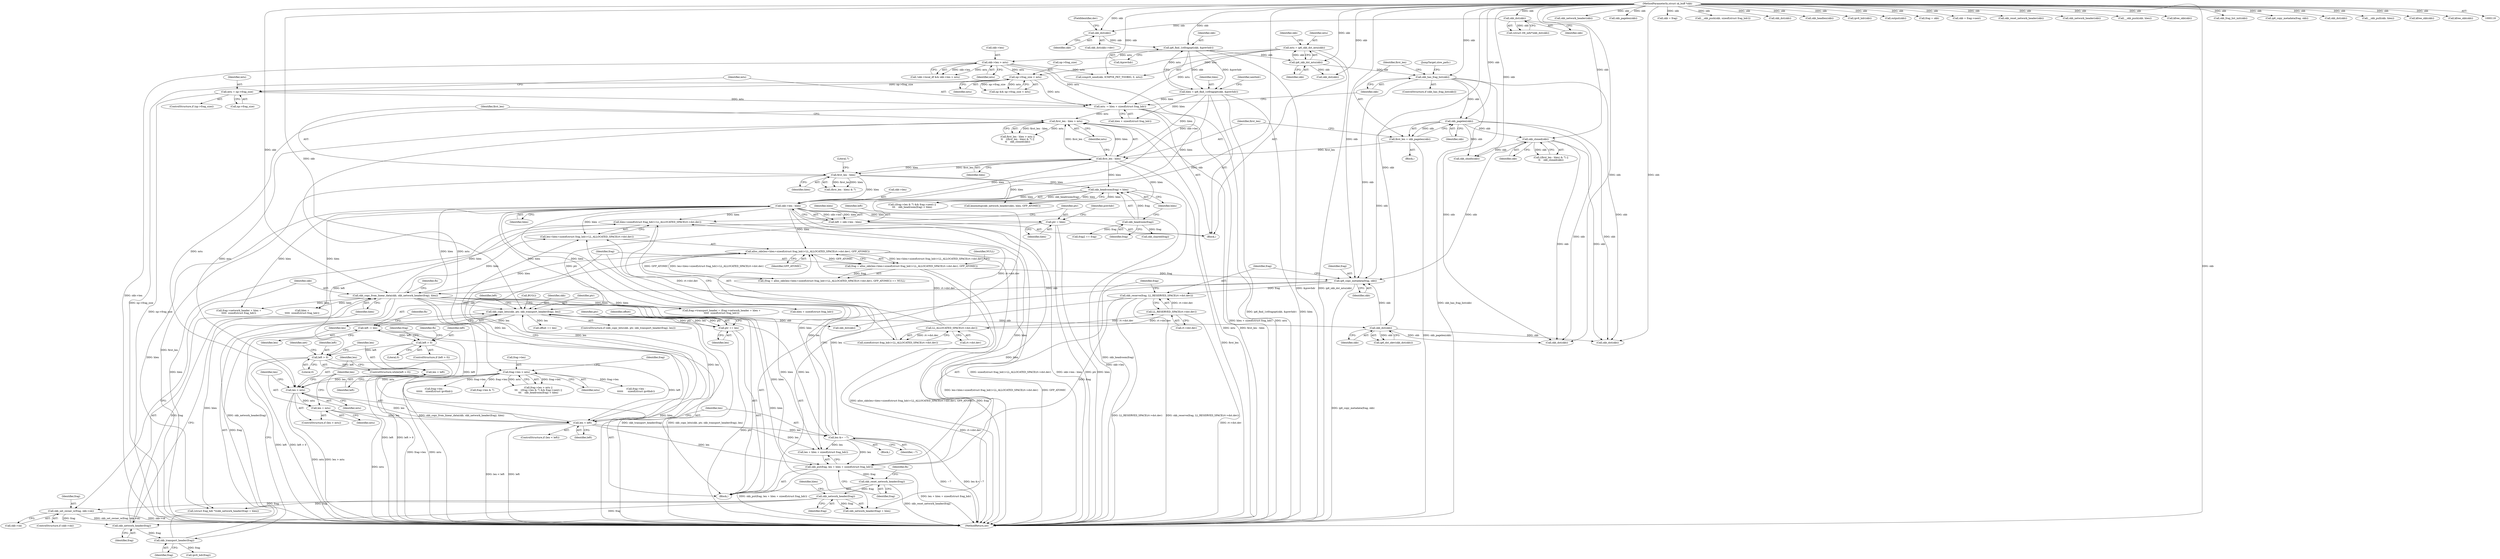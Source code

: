 digraph "0_linux_87c48fa3b4630905f98268dde838ee43626a060c_1@API" {
"1000684" [label="(Call,hlen+sizeof(struct frag_hdr)+LL_ALLOCATED_SPACE(rt->dst.dev))"];
"1000759" [label="(Call,skb_copy_from_linear_data(skb, skb_network_header(frag), hlen))"];
"1000709" [label="(Call,ip6_copy_metadata(frag, skb))"];
"1000679" [label="(Call,frag = alloc_skb(len+hlen+sizeof(struct frag_hdr)+LL_ALLOCATED_SPACE(rt->dst.dev), GFP_ATOMIC))"];
"1000681" [label="(Call,alloc_skb(len+hlen+sizeof(struct frag_hdr)+LL_ALLOCATED_SPACE(rt->dst.dev), GFP_ATOMIC))"];
"1000674" [label="(Call,len &= ~7)"];
"1000670" [label="(Call,len < left)"];
"1000663" [label="(Call,len > mtu)"];
"1000659" [label="(Call,len = left)"];
"1000655" [label="(Call,left > 0)"];
"1000809" [label="(Call,left > 0)"];
"1000799" [label="(Call,left -= len)"];
"1000792" [label="(Call,skb_copy_bits(skb, ptr, skb_transport_header(frag), len))"];
"1000119" [label="(MethodParameterIn,struct sk_buff *skb)"];
"1000647" [label="(Call,ptr = hlen)"];
"1000642" [label="(Call,skb->len - hlen)"];
"1000194" [label="(Call,skb->len > mtu)"];
"1000184" [label="(Call,mtu = ip6_skb_dst_mtu(skb))"];
"1000186" [label="(Call,ip6_skb_dst_mtu(skb))"];
"1000176" [label="(Call,ip6_find_1stfragopt(skb, &prevhdr))"];
"1000171" [label="(Call,skb_dst(skb))"];
"1000128" [label="(Call,skb_dst(skb))"];
"1000267" [label="(Call,first_len - hlen)"];
"1000261" [label="(Call,first_len - hlen)"];
"1000253" [label="(Call,first_len = skb_pagelen(skb))"];
"1000255" [label="(Call,skb_pagelen(skb))"];
"1000249" [label="(Call,skb_has_frag_list(skb))"];
"1000174" [label="(Call,hlen = ip6_find_1stfragopt(skb, &prevhdr))"];
"1000292" [label="(Call,skb_headroom(frag) < hlen)"];
"1000293" [label="(Call,skb_headroom(frag))"];
"1000830" [label="(Call,ptr += len)"];
"1000795" [label="(Call,skb_transport_header(frag))"];
"1000761" [label="(Call,skb_network_header(frag))"];
"1000754" [label="(Call,skb_set_owner_w(frag, skb->sk))"];
"1000735" [label="(Call,skb_network_header(frag))"];
"1000728" [label="(Call,skb_reset_network_header(frag))"];
"1000720" [label="(Call,skb_put(frag, len + hlen + sizeof(struct frag_hdr)))"];
"1000712" [label="(Call,skb_reserve(frag, LL_RESERVED_SPACE(rt->dst.dev)))"];
"1000714" [label="(Call,LL_RESERVED_SPACE(rt->dst.dev))"];
"1000689" [label="(Call,LL_ALLOCATED_SPACE(rt->dst.dev))"];
"1000640" [label="(Call,left = skb->len - hlen)"];
"1000260" [label="(Call,first_len - hlen > mtu)"];
"1000242" [label="(Call,mtu -= hlen + sizeof(struct frag_hdr))"];
"1000237" [label="(Call,mtu = np->frag_size)"];
"1000227" [label="(Call,np->frag_size < mtu)"];
"1000277" [label="(Call,frag->len > mtu)"];
"1000666" [label="(Call,len = mtu)"];
"1000846" [label="(Call,skb_dst(skb))"];
"1000271" [label="(Call,skb_cloned(skb))"];
"1000736" [label="(Identifier,frag)"];
"1000648" [label="(Identifier,ptr)"];
"1000175" [label="(Identifier,hlen)"];
"1000350" [label="(Call,skb_network_header(skb))"];
"1000755" [label="(Identifier,frag)"];
"1000295" [label="(Identifier,hlen)"];
"1000690" [label="(Call,rt->dst.dev)"];
"1000673" [label="(Block,)"];
"1000119" [label="(MethodParameterIn,struct sk_buff *skb)"];
"1000642" [label="(Call,skb->len - hlen)"];
"1000831" [label="(Identifier,ptr)"];
"1000670" [label="(Call,len < left)"];
"1000177" [label="(Identifier,skb)"];
"1000233" [label="(ControlStructure,if (np->frag_size))"];
"1000413" [label="(Call,skb_pagelen(skb))"];
"1000194" [label="(Call,skb->len > mtu)"];
"1000254" [label="(Identifier,first_len)"];
"1000863" [label="(Call,skb_dst(skb))"];
"1000552" [label="(Call,skb = frag)"];
"1000253" [label="(Call,first_len = skb_pagelen(skb))"];
"1000800" [label="(Identifier,left)"];
"1000761" [label="(Call,skb_network_header(frag))"];
"1000696" [label="(Identifier,NULL)"];
"1000276" [label="(Call,frag->len > mtu ||\n\t\t\t    ((frag->len & 7) && frag->next) ||\n\t\t\t    skb_headroom(frag) < hlen)"];
"1000728" [label="(Call,skb_reset_network_header(frag))"];
"1000374" [label="(Call,__skb_push(skb, sizeof(struct frag_hdr)))"];
"1000256" [label="(Identifier,skb)"];
"1000795" [label="(Call,skb_transport_header(frag))"];
"1000281" [label="(Identifier,mtu)"];
"1000680" [label="(Identifier,frag)"];
"1000656" [label="(Identifier,left)"];
"1000763" [label="(Identifier,hlen)"];
"1000269" [label="(Identifier,hlen)"];
"1000685" [label="(Identifier,hlen)"];
"1000766" [label="(Identifier,fh)"];
"1000361" [label="(Call,skb_dst(skb))"];
"1000277" [label="(Call,frag->len > mtu)"];
"1000421" [label="(Call,skb_headlen(skb))"];
"1000678" [label="(Call,(frag = alloc_skb(len+hlen+sizeof(struct frag_hdr)+LL_ALLOCATED_SPACE(rt->dst.dev), GFP_ATOMIC)) == NULL)"];
"1000655" [label="(Call,left > 0)"];
"1000242" [label="(Call,mtu -= hlen + sizeof(struct frag_hdr))"];
"1000714" [label="(Call,LL_RESERVED_SPACE(rt->dst.dev))"];
"1000798" [label="(Call,BUG())"];
"1000689" [label="(Call,LL_ALLOCATED_SPACE(rt->dst.dev))"];
"1000187" [label="(Identifier,skb)"];
"1000294" [label="(Identifier,frag)"];
"1000663" [label="(Call,len > mtu)"];
"1000665" [label="(Identifier,mtu)"];
"1000659" [label="(Call,len = left)"];
"1000793" [label="(Identifier,skb)"];
"1000261" [label="(Call,first_len - hlen)"];
"1000724" [label="(Call,hlen + sizeof(struct frag_hdr))"];
"1000695" [label="(Identifier,GFP_ATOMIC)"];
"1000814" [label="(Identifier,fh)"];
"1000676" [label="(Identifier,~7)"];
"1000640" [label="(Call,left = skb->len - hlen)"];
"1000208" [label="(Call,icmpv6_send(skb, ICMPV6_PKT_TOOBIG, 0, mtu))"];
"1000646" [label="(Identifier,hlen)"];
"1000270" [label="(Literal,7)"];
"1000181" [label="(Identifier,nexthdr)"];
"1000662" [label="(ControlStructure,if (len > mtu))"];
"1000128" [label="(Call,skb_dst(skb))"];
"1000298" [label="(Call,skb_shared(frag))"];
"1000522" [label="(Call,frag->len -\n\t\t\t\t\t\t      sizeof(struct ipv6hdr))"];
"1000824" [label="(Call,frag->len -\n\t\t\t\t\t\t    sizeof(struct ipv6hdr))"];
"1000804" [label="(Identifier,fh)"];
"1000121" [label="(Block,)"];
"1000754" [label="(Call,skb_set_owner_w(frag, skb->sk))"];
"1000267" [label="(Call,first_len - hlen)"];
"1000430" [label="(Call,ipv6_hdr(skb))"];
"1000811" [label="(Literal,0)"];
"1000845" [label="(Call,ip6_dst_idev(skb_dst(skb)))"];
"1000649" [label="(Identifier,hlen)"];
"1000732" [label="(Call,(struct frag_hdr *)(skb_network_header(frag) + hlen))"];
"1000284" [label="(Call,frag->len & 7)"];
"1000796" [label="(Identifier,frag)"];
"1000668" [label="(Identifier,mtu)"];
"1000742" [label="(Call,frag->network_header + hlen +\n\t\t\t\t\t  sizeof(struct frag_hdr))"];
"1000533" [label="(Call,output(skb))"];
"1000661" [label="(Identifier,left)"];
"1000647" [label="(Call,ptr = hlen)"];
"1000597" [label="(Call,frag = skb)"];
"1000198" [label="(Identifier,mtu)"];
"1000735" [label="(Call,skb_network_header(frag))"];
"1000797" [label="(Identifier,len)"];
"1000722" [label="(Call,len + hlen + sizeof(struct frag_hdr))"];
"1000684" [label="(Call,hlen+sizeof(struct frag_hdr)+LL_ALLOCATED_SPACE(rt->dst.dev))"];
"1000250" [label="(Identifier,skb)"];
"1000126" [label="(Call,(struct rt6_info*)skb_dst(skb))"];
"1000832" [label="(Identifier,len)"];
"1000239" [label="(Call,np->frag_size)"];
"1000265" [label="(Call,((first_len - hlen) & 7) ||\n\t\t    skb_cloned(skb))"];
"1000870" [label="(MethodReturn,int)"];
"1000590" [label="(Call,skb = frag->next)"];
"1000679" [label="(Call,frag = alloc_skb(len+hlen+sizeof(struct frag_hdr)+LL_ALLOCATED_SPACE(rt->dst.dev), GFP_ATOMIC))"];
"1000801" [label="(Identifier,len)"];
"1000381" [label="(Call,skb_reset_network_header(skb))"];
"1000227" [label="(Call,np->frag_size < mtu)"];
"1000172" [label="(Identifier,skb)"];
"1000720" [label="(Call,skb_put(frag, len + hlen + sizeof(struct frag_hdr)))"];
"1000731" [label="(Identifier,fh)"];
"1000847" [label="(Identifier,skb)"];
"1000674" [label="(Call,len &= ~7)"];
"1000186" [label="(Call,ip6_skb_dst_mtu(skb))"];
"1000682" [label="(Call,len+hlen+sizeof(struct frag_hdr)+LL_ALLOCATED_SPACE(rt->dst.dev))"];
"1000263" [label="(Identifier,hlen)"];
"1000833" [label="(Call,offset += len)"];
"1000681" [label="(Call,alloc_skb(len+hlen+sizeof(struct frag_hdr)+LL_ALLOCATED_SPACE(rt->dst.dev), GFP_ATOMIC))"];
"1000384" [label="(Call,skb_network_header(skb))"];
"1000762" [label="(Identifier,frag)"];
"1000759" [label="(Call,skb_copy_from_linear_data(skb, skb_network_header(frag), hlen))"];
"1000251" [label="(Block,)"];
"1000729" [label="(Identifier,frag)"];
"1000231" [label="(Identifier,mtu)"];
"1000657" [label="(Literal,0)"];
"1000244" [label="(Call,hlen + sizeof(struct frag_hdr))"];
"1000669" [label="(ControlStructure,if (len < left))"];
"1000799" [label="(Call,left -= len)"];
"1000282" [label="(Call,((frag->len & 7) && frag->next) ||\n\t\t\t    skb_headroom(frag) < hlen)"];
"1000260" [label="(Call,first_len - hlen > mtu)"];
"1000248" [label="(ControlStructure,if (skb_has_frag_list(skb)))"];
"1000701" [label="(Call,skb_dst(skb))"];
"1000664" [label="(Identifier,len)"];
"1000271" [label="(Call,skb_cloned(skb))"];
"1000378" [label="(Call,__skb_push(skb, hlen))"];
"1000671" [label="(Identifier,len)"];
"1000750" [label="(ControlStructure,if (skb->sk))"];
"1000672" [label="(Identifier,left)"];
"1000643" [label="(Call,skb->len)"];
"1000709" [label="(Call,ip6_copy_metadata(frag, skb))"];
"1000292" [label="(Call,skb_headroom(frag) < hlen)"];
"1000185" [label="(Identifier,mtu)"];
"1000349" [label="(Call,kmemdup(skb_network_header(skb), hlen, GFP_ATOMIC))"];
"1000189" [label="(Call,!skb->local_df && skb->len > mtu)"];
"1000173" [label="(FieldIdentifier,dev)"];
"1000195" [label="(Call,skb->len)"];
"1000192" [label="(Identifier,skb)"];
"1000667" [label="(Identifier,len)"];
"1000850" [label="(Identifier,net)"];
"1000660" [label="(Identifier,len)"];
"1000834" [label="(Identifier,offset)"];
"1000238" [label="(Identifier,mtu)"];
"1000272" [label="(Identifier,skb)"];
"1000237" [label="(Call,mtu = np->frag_size)"];
"1000293" [label="(Call,skb_headroom(frag))"];
"1000792" [label="(Call,skb_copy_bits(skb, ptr, skb_transport_header(frag), len))"];
"1000219" [label="(Call,kfree_skb(skb))"];
"1000338" [label="(Call,skb_shinfo(skb))"];
"1000686" [label="(Call,sizeof(struct frag_hdr)+LL_ALLOCATED_SPACE(rt->dst.dev))"];
"1000341" [label="(Call,skb_frag_list_init(skb))"];
"1000711" [label="(Identifier,skb)"];
"1000654" [label="(ControlStructure,while(left > 0))"];
"1000528" [label="(Call,ip6_copy_metadata(frag, skb))"];
"1000641" [label="(Identifier,left)"];
"1000715" [label="(Call,rt->dst.dev)"];
"1000712" [label="(Call,skb_reserve(frag, LL_RESERVED_SPACE(rt->dst.dev)))"];
"1000249" [label="(Call,skb_has_frag_list(skb))"];
"1000618" [label="(Call,frag2 == frag)"];
"1000830" [label="(Call,ptr += len)"];
"1000266" [label="(Call,(first_len - hlen) & 7)"];
"1000205" [label="(Call,skb_dst(skb))"];
"1000184" [label="(Call,mtu = ip6_skb_dst_mtu(skb))"];
"1000176" [label="(Call,ip6_find_1stfragopt(skb, &prevhdr))"];
"1000666" [label="(Call,len = mtu)"];
"1000794" [label="(Identifier,ptr)"];
"1000652" [label="(Identifier,prevhdr)"];
"1000713" [label="(Identifier,frag)"];
"1000216" [label="(Call,skb_dst(skb))"];
"1000367" [label="(Call,__skb_pull(skb, hlen))"];
"1000810" [label="(Identifier,left)"];
"1000278" [label="(Call,frag->len)"];
"1000675" [label="(Identifier,len)"];
"1000228" [label="(Call,np->frag_size)"];
"1000746" [label="(Call,hlen +\n\t\t\t\t\t  sizeof(struct frag_hdr))"];
"1000710" [label="(Identifier,frag)"];
"1000852" [label="(Call,skb_dst(skb))"];
"1000174" [label="(Call,hlen = ip6_find_1stfragopt(skb, &prevhdr))"];
"1000738" [label="(Call,frag->transport_header = (frag->network_header + hlen +\n\t\t\t\t\t  sizeof(struct frag_hdr)))"];
"1000820" [label="(Call,ipv6_hdr(frag))"];
"1000243" [label="(Identifier,mtu)"];
"1000171" [label="(Call,skb_dst(skb))"];
"1000721" [label="(Identifier,frag)"];
"1000225" [label="(Call,np && np->frag_size < mtu)"];
"1000737" [label="(Identifier,hlen)"];
"1000262" [label="(Identifier,first_len)"];
"1000756" [label="(Call,skb->sk)"];
"1000846" [label="(Call,skb_dst(skb))"];
"1000734" [label="(Call,skb_network_header(frag) + hlen)"];
"1000170" [label="(Call,skb_dst(skb)->dev)"];
"1000760" [label="(Identifier,skb)"];
"1000178" [label="(Call,&prevhdr)"];
"1000264" [label="(Identifier,mtu)"];
"1000821" [label="(Identifier,frag)"];
"1000286" [label="(Identifier,frag)"];
"1000129" [label="(Identifier,skb)"];
"1000639" [label="(JumpTarget,slow_path:)"];
"1000259" [label="(Call,first_len - hlen > mtu ||\n\t\t    ((first_len - hlen) & 7) ||\n\t\t    skb_cloned(skb))"];
"1000791" [label="(ControlStructure,if (skb_copy_bits(skb, ptr, skb_transport_header(frag), len)))"];
"1000658" [label="(Block,)"];
"1000855" [label="(Call,kfree_skb(skb))"];
"1000268" [label="(Identifier,first_len)"];
"1000809" [label="(Call,left > 0)"];
"1000866" [label="(Call,kfree_skb(skb))"];
"1000808" [label="(ControlStructure,if (left > 0))"];
"1000255" [label="(Call,skb_pagelen(skb))"];
"1000684" -> "1000682"  [label="AST: "];
"1000684" -> "1000686"  [label="CFG: "];
"1000685" -> "1000684"  [label="AST: "];
"1000686" -> "1000684"  [label="AST: "];
"1000682" -> "1000684"  [label="CFG: "];
"1000684" -> "1000870"  [label="DDG: hlen"];
"1000684" -> "1000870"  [label="DDG: sizeof(struct frag_hdr)+LL_ALLOCATED_SPACE(rt->dst.dev)"];
"1000759" -> "1000684"  [label="DDG: hlen"];
"1000642" -> "1000684"  [label="DDG: hlen"];
"1000689" -> "1000684"  [label="DDG: rt->dst.dev"];
"1000759" -> "1000658"  [label="AST: "];
"1000759" -> "1000763"  [label="CFG: "];
"1000760" -> "1000759"  [label="AST: "];
"1000761" -> "1000759"  [label="AST: "];
"1000763" -> "1000759"  [label="AST: "];
"1000766" -> "1000759"  [label="CFG: "];
"1000759" -> "1000870"  [label="DDG: skb_copy_from_linear_data(skb, skb_network_header(frag), hlen)"];
"1000759" -> "1000870"  [label="DDG: hlen"];
"1000759" -> "1000870"  [label="DDG: skb_network_header(frag)"];
"1000759" -> "1000681"  [label="DDG: hlen"];
"1000759" -> "1000682"  [label="DDG: hlen"];
"1000759" -> "1000720"  [label="DDG: hlen"];
"1000759" -> "1000722"  [label="DDG: hlen"];
"1000759" -> "1000724"  [label="DDG: hlen"];
"1000759" -> "1000732"  [label="DDG: hlen"];
"1000759" -> "1000734"  [label="DDG: hlen"];
"1000759" -> "1000738"  [label="DDG: hlen"];
"1000759" -> "1000742"  [label="DDG: hlen"];
"1000759" -> "1000746"  [label="DDG: hlen"];
"1000709" -> "1000759"  [label="DDG: skb"];
"1000119" -> "1000759"  [label="DDG: skb"];
"1000761" -> "1000759"  [label="DDG: frag"];
"1000642" -> "1000759"  [label="DDG: hlen"];
"1000759" -> "1000792"  [label="DDG: skb"];
"1000709" -> "1000658"  [label="AST: "];
"1000709" -> "1000711"  [label="CFG: "];
"1000710" -> "1000709"  [label="AST: "];
"1000711" -> "1000709"  [label="AST: "];
"1000713" -> "1000709"  [label="CFG: "];
"1000709" -> "1000870"  [label="DDG: ip6_copy_metadata(frag, skb)"];
"1000679" -> "1000709"  [label="DDG: frag"];
"1000846" -> "1000709"  [label="DDG: skb"];
"1000249" -> "1000709"  [label="DDG: skb"];
"1000271" -> "1000709"  [label="DDG: skb"];
"1000255" -> "1000709"  [label="DDG: skb"];
"1000119" -> "1000709"  [label="DDG: skb"];
"1000709" -> "1000712"  [label="DDG: frag"];
"1000679" -> "1000678"  [label="AST: "];
"1000679" -> "1000681"  [label="CFG: "];
"1000680" -> "1000679"  [label="AST: "];
"1000681" -> "1000679"  [label="AST: "];
"1000696" -> "1000679"  [label="CFG: "];
"1000679" -> "1000870"  [label="DDG: alloc_skb(len+hlen+sizeof(struct frag_hdr)+LL_ALLOCATED_SPACE(rt->dst.dev), GFP_ATOMIC)"];
"1000679" -> "1000870"  [label="DDG: frag"];
"1000679" -> "1000678"  [label="DDG: frag"];
"1000681" -> "1000679"  [label="DDG: len+hlen+sizeof(struct frag_hdr)+LL_ALLOCATED_SPACE(rt->dst.dev)"];
"1000681" -> "1000679"  [label="DDG: GFP_ATOMIC"];
"1000681" -> "1000695"  [label="CFG: "];
"1000682" -> "1000681"  [label="AST: "];
"1000695" -> "1000681"  [label="AST: "];
"1000681" -> "1000870"  [label="DDG: len+hlen+sizeof(struct frag_hdr)+LL_ALLOCATED_SPACE(rt->dst.dev)"];
"1000681" -> "1000870"  [label="DDG: GFP_ATOMIC"];
"1000681" -> "1000678"  [label="DDG: len+hlen+sizeof(struct frag_hdr)+LL_ALLOCATED_SPACE(rt->dst.dev)"];
"1000681" -> "1000678"  [label="DDG: GFP_ATOMIC"];
"1000674" -> "1000681"  [label="DDG: len"];
"1000670" -> "1000681"  [label="DDG: len"];
"1000642" -> "1000681"  [label="DDG: hlen"];
"1000689" -> "1000681"  [label="DDG: rt->dst.dev"];
"1000674" -> "1000673"  [label="AST: "];
"1000674" -> "1000676"  [label="CFG: "];
"1000675" -> "1000674"  [label="AST: "];
"1000676" -> "1000674"  [label="AST: "];
"1000680" -> "1000674"  [label="CFG: "];
"1000674" -> "1000870"  [label="DDG: ~7"];
"1000674" -> "1000870"  [label="DDG: len &= ~7"];
"1000670" -> "1000674"  [label="DDG: len"];
"1000674" -> "1000682"  [label="DDG: len"];
"1000674" -> "1000720"  [label="DDG: len"];
"1000674" -> "1000722"  [label="DDG: len"];
"1000674" -> "1000792"  [label="DDG: len"];
"1000670" -> "1000669"  [label="AST: "];
"1000670" -> "1000672"  [label="CFG: "];
"1000671" -> "1000670"  [label="AST: "];
"1000672" -> "1000670"  [label="AST: "];
"1000675" -> "1000670"  [label="CFG: "];
"1000680" -> "1000670"  [label="CFG: "];
"1000670" -> "1000870"  [label="DDG: left"];
"1000670" -> "1000870"  [label="DDG: len < left"];
"1000663" -> "1000670"  [label="DDG: len"];
"1000666" -> "1000670"  [label="DDG: len"];
"1000655" -> "1000670"  [label="DDG: left"];
"1000670" -> "1000682"  [label="DDG: len"];
"1000670" -> "1000720"  [label="DDG: len"];
"1000670" -> "1000722"  [label="DDG: len"];
"1000670" -> "1000792"  [label="DDG: len"];
"1000670" -> "1000799"  [label="DDG: left"];
"1000663" -> "1000662"  [label="AST: "];
"1000663" -> "1000665"  [label="CFG: "];
"1000664" -> "1000663"  [label="AST: "];
"1000665" -> "1000663"  [label="AST: "];
"1000667" -> "1000663"  [label="CFG: "];
"1000671" -> "1000663"  [label="CFG: "];
"1000663" -> "1000870"  [label="DDG: len > mtu"];
"1000663" -> "1000870"  [label="DDG: mtu"];
"1000659" -> "1000663"  [label="DDG: len"];
"1000260" -> "1000663"  [label="DDG: mtu"];
"1000277" -> "1000663"  [label="DDG: mtu"];
"1000242" -> "1000663"  [label="DDG: mtu"];
"1000663" -> "1000666"  [label="DDG: mtu"];
"1000659" -> "1000658"  [label="AST: "];
"1000659" -> "1000661"  [label="CFG: "];
"1000660" -> "1000659"  [label="AST: "];
"1000661" -> "1000659"  [label="AST: "];
"1000664" -> "1000659"  [label="CFG: "];
"1000655" -> "1000659"  [label="DDG: left"];
"1000655" -> "1000654"  [label="AST: "];
"1000655" -> "1000657"  [label="CFG: "];
"1000656" -> "1000655"  [label="AST: "];
"1000657" -> "1000655"  [label="AST: "];
"1000660" -> "1000655"  [label="CFG: "];
"1000850" -> "1000655"  [label="CFG: "];
"1000655" -> "1000870"  [label="DDG: left"];
"1000655" -> "1000870"  [label="DDG: left > 0"];
"1000809" -> "1000655"  [label="DDG: left"];
"1000640" -> "1000655"  [label="DDG: left"];
"1000809" -> "1000808"  [label="AST: "];
"1000809" -> "1000811"  [label="CFG: "];
"1000810" -> "1000809"  [label="AST: "];
"1000811" -> "1000809"  [label="AST: "];
"1000814" -> "1000809"  [label="CFG: "];
"1000821" -> "1000809"  [label="CFG: "];
"1000809" -> "1000870"  [label="DDG: left"];
"1000809" -> "1000870"  [label="DDG: left > 0"];
"1000799" -> "1000809"  [label="DDG: left"];
"1000799" -> "1000658"  [label="AST: "];
"1000799" -> "1000801"  [label="CFG: "];
"1000800" -> "1000799"  [label="AST: "];
"1000801" -> "1000799"  [label="AST: "];
"1000804" -> "1000799"  [label="CFG: "];
"1000792" -> "1000799"  [label="DDG: len"];
"1000792" -> "1000791"  [label="AST: "];
"1000792" -> "1000797"  [label="CFG: "];
"1000793" -> "1000792"  [label="AST: "];
"1000794" -> "1000792"  [label="AST: "];
"1000795" -> "1000792"  [label="AST: "];
"1000797" -> "1000792"  [label="AST: "];
"1000798" -> "1000792"  [label="CFG: "];
"1000800" -> "1000792"  [label="CFG: "];
"1000792" -> "1000870"  [label="DDG: skb_copy_bits(skb, ptr, skb_transport_header(frag), len)"];
"1000792" -> "1000870"  [label="DDG: skb_transport_header(frag)"];
"1000119" -> "1000792"  [label="DDG: skb"];
"1000647" -> "1000792"  [label="DDG: ptr"];
"1000830" -> "1000792"  [label="DDG: ptr"];
"1000795" -> "1000792"  [label="DDG: frag"];
"1000792" -> "1000830"  [label="DDG: len"];
"1000792" -> "1000830"  [label="DDG: ptr"];
"1000792" -> "1000833"  [label="DDG: len"];
"1000792" -> "1000846"  [label="DDG: skb"];
"1000792" -> "1000863"  [label="DDG: skb"];
"1000119" -> "1000118"  [label="AST: "];
"1000119" -> "1000870"  [label="DDG: skb"];
"1000119" -> "1000128"  [label="DDG: skb"];
"1000119" -> "1000171"  [label="DDG: skb"];
"1000119" -> "1000176"  [label="DDG: skb"];
"1000119" -> "1000186"  [label="DDG: skb"];
"1000119" -> "1000205"  [label="DDG: skb"];
"1000119" -> "1000208"  [label="DDG: skb"];
"1000119" -> "1000216"  [label="DDG: skb"];
"1000119" -> "1000219"  [label="DDG: skb"];
"1000119" -> "1000249"  [label="DDG: skb"];
"1000119" -> "1000255"  [label="DDG: skb"];
"1000119" -> "1000271"  [label="DDG: skb"];
"1000119" -> "1000338"  [label="DDG: skb"];
"1000119" -> "1000341"  [label="DDG: skb"];
"1000119" -> "1000350"  [label="DDG: skb"];
"1000119" -> "1000361"  [label="DDG: skb"];
"1000119" -> "1000367"  [label="DDG: skb"];
"1000119" -> "1000374"  [label="DDG: skb"];
"1000119" -> "1000378"  [label="DDG: skb"];
"1000119" -> "1000381"  [label="DDG: skb"];
"1000119" -> "1000384"  [label="DDG: skb"];
"1000119" -> "1000413"  [label="DDG: skb"];
"1000119" -> "1000421"  [label="DDG: skb"];
"1000119" -> "1000430"  [label="DDG: skb"];
"1000119" -> "1000528"  [label="DDG: skb"];
"1000119" -> "1000533"  [label="DDG: skb"];
"1000119" -> "1000552"  [label="DDG: skb"];
"1000119" -> "1000590"  [label="DDG: skb"];
"1000119" -> "1000597"  [label="DDG: skb"];
"1000119" -> "1000701"  [label="DDG: skb"];
"1000119" -> "1000846"  [label="DDG: skb"];
"1000119" -> "1000852"  [label="DDG: skb"];
"1000119" -> "1000855"  [label="DDG: skb"];
"1000119" -> "1000863"  [label="DDG: skb"];
"1000119" -> "1000866"  [label="DDG: skb"];
"1000647" -> "1000121"  [label="AST: "];
"1000647" -> "1000649"  [label="CFG: "];
"1000648" -> "1000647"  [label="AST: "];
"1000649" -> "1000647"  [label="AST: "];
"1000652" -> "1000647"  [label="CFG: "];
"1000647" -> "1000870"  [label="DDG: ptr"];
"1000647" -> "1000870"  [label="DDG: hlen"];
"1000642" -> "1000647"  [label="DDG: hlen"];
"1000642" -> "1000640"  [label="AST: "];
"1000642" -> "1000646"  [label="CFG: "];
"1000643" -> "1000642"  [label="AST: "];
"1000646" -> "1000642"  [label="AST: "];
"1000640" -> "1000642"  [label="CFG: "];
"1000642" -> "1000870"  [label="DDG: skb->len"];
"1000642" -> "1000640"  [label="DDG: skb->len"];
"1000642" -> "1000640"  [label="DDG: hlen"];
"1000194" -> "1000642"  [label="DDG: skb->len"];
"1000267" -> "1000642"  [label="DDG: hlen"];
"1000261" -> "1000642"  [label="DDG: hlen"];
"1000292" -> "1000642"  [label="DDG: hlen"];
"1000174" -> "1000642"  [label="DDG: hlen"];
"1000642" -> "1000682"  [label="DDG: hlen"];
"1000642" -> "1000720"  [label="DDG: hlen"];
"1000642" -> "1000722"  [label="DDG: hlen"];
"1000642" -> "1000724"  [label="DDG: hlen"];
"1000642" -> "1000732"  [label="DDG: hlen"];
"1000642" -> "1000734"  [label="DDG: hlen"];
"1000642" -> "1000738"  [label="DDG: hlen"];
"1000642" -> "1000742"  [label="DDG: hlen"];
"1000642" -> "1000746"  [label="DDG: hlen"];
"1000194" -> "1000189"  [label="AST: "];
"1000194" -> "1000198"  [label="CFG: "];
"1000195" -> "1000194"  [label="AST: "];
"1000198" -> "1000194"  [label="AST: "];
"1000189" -> "1000194"  [label="CFG: "];
"1000194" -> "1000870"  [label="DDG: skb->len"];
"1000194" -> "1000189"  [label="DDG: skb->len"];
"1000194" -> "1000189"  [label="DDG: mtu"];
"1000184" -> "1000194"  [label="DDG: mtu"];
"1000194" -> "1000208"  [label="DDG: mtu"];
"1000194" -> "1000227"  [label="DDG: mtu"];
"1000194" -> "1000242"  [label="DDG: mtu"];
"1000184" -> "1000121"  [label="AST: "];
"1000184" -> "1000186"  [label="CFG: "];
"1000185" -> "1000184"  [label="AST: "];
"1000186" -> "1000184"  [label="AST: "];
"1000192" -> "1000184"  [label="CFG: "];
"1000184" -> "1000870"  [label="DDG: ip6_skb_dst_mtu(skb)"];
"1000186" -> "1000184"  [label="DDG: skb"];
"1000184" -> "1000208"  [label="DDG: mtu"];
"1000184" -> "1000227"  [label="DDG: mtu"];
"1000184" -> "1000242"  [label="DDG: mtu"];
"1000186" -> "1000187"  [label="CFG: "];
"1000187" -> "1000186"  [label="AST: "];
"1000176" -> "1000186"  [label="DDG: skb"];
"1000186" -> "1000205"  [label="DDG: skb"];
"1000186" -> "1000249"  [label="DDG: skb"];
"1000176" -> "1000174"  [label="AST: "];
"1000176" -> "1000178"  [label="CFG: "];
"1000177" -> "1000176"  [label="AST: "];
"1000178" -> "1000176"  [label="AST: "];
"1000174" -> "1000176"  [label="CFG: "];
"1000176" -> "1000870"  [label="DDG: &prevhdr"];
"1000176" -> "1000174"  [label="DDG: skb"];
"1000176" -> "1000174"  [label="DDG: &prevhdr"];
"1000171" -> "1000176"  [label="DDG: skb"];
"1000171" -> "1000170"  [label="AST: "];
"1000171" -> "1000172"  [label="CFG: "];
"1000172" -> "1000171"  [label="AST: "];
"1000173" -> "1000171"  [label="CFG: "];
"1000128" -> "1000171"  [label="DDG: skb"];
"1000128" -> "1000126"  [label="AST: "];
"1000128" -> "1000129"  [label="CFG: "];
"1000129" -> "1000128"  [label="AST: "];
"1000126" -> "1000128"  [label="CFG: "];
"1000128" -> "1000126"  [label="DDG: skb"];
"1000267" -> "1000266"  [label="AST: "];
"1000267" -> "1000269"  [label="CFG: "];
"1000268" -> "1000267"  [label="AST: "];
"1000269" -> "1000267"  [label="AST: "];
"1000270" -> "1000267"  [label="CFG: "];
"1000267" -> "1000870"  [label="DDG: first_len"];
"1000267" -> "1000266"  [label="DDG: first_len"];
"1000267" -> "1000266"  [label="DDG: hlen"];
"1000261" -> "1000267"  [label="DDG: first_len"];
"1000261" -> "1000267"  [label="DDG: hlen"];
"1000267" -> "1000292"  [label="DDG: hlen"];
"1000267" -> "1000349"  [label="DDG: hlen"];
"1000261" -> "1000260"  [label="AST: "];
"1000261" -> "1000263"  [label="CFG: "];
"1000262" -> "1000261"  [label="AST: "];
"1000263" -> "1000261"  [label="AST: "];
"1000264" -> "1000261"  [label="CFG: "];
"1000261" -> "1000870"  [label="DDG: first_len"];
"1000261" -> "1000260"  [label="DDG: first_len"];
"1000261" -> "1000260"  [label="DDG: hlen"];
"1000253" -> "1000261"  [label="DDG: first_len"];
"1000174" -> "1000261"  [label="DDG: hlen"];
"1000261" -> "1000292"  [label="DDG: hlen"];
"1000261" -> "1000349"  [label="DDG: hlen"];
"1000253" -> "1000251"  [label="AST: "];
"1000253" -> "1000255"  [label="CFG: "];
"1000254" -> "1000253"  [label="AST: "];
"1000255" -> "1000253"  [label="AST: "];
"1000262" -> "1000253"  [label="CFG: "];
"1000253" -> "1000870"  [label="DDG: skb_pagelen(skb)"];
"1000255" -> "1000253"  [label="DDG: skb"];
"1000255" -> "1000256"  [label="CFG: "];
"1000256" -> "1000255"  [label="AST: "];
"1000249" -> "1000255"  [label="DDG: skb"];
"1000255" -> "1000271"  [label="DDG: skb"];
"1000255" -> "1000338"  [label="DDG: skb"];
"1000255" -> "1000701"  [label="DDG: skb"];
"1000255" -> "1000852"  [label="DDG: skb"];
"1000249" -> "1000248"  [label="AST: "];
"1000249" -> "1000250"  [label="CFG: "];
"1000250" -> "1000249"  [label="AST: "];
"1000254" -> "1000249"  [label="CFG: "];
"1000639" -> "1000249"  [label="CFG: "];
"1000249" -> "1000870"  [label="DDG: skb_has_frag_list(skb)"];
"1000249" -> "1000701"  [label="DDG: skb"];
"1000249" -> "1000852"  [label="DDG: skb"];
"1000174" -> "1000121"  [label="AST: "];
"1000175" -> "1000174"  [label="AST: "];
"1000181" -> "1000174"  [label="CFG: "];
"1000174" -> "1000870"  [label="DDG: ip6_find_1stfragopt(skb, &prevhdr)"];
"1000174" -> "1000870"  [label="DDG: hlen"];
"1000174" -> "1000242"  [label="DDG: hlen"];
"1000174" -> "1000244"  [label="DDG: hlen"];
"1000292" -> "1000282"  [label="AST: "];
"1000292" -> "1000295"  [label="CFG: "];
"1000293" -> "1000292"  [label="AST: "];
"1000295" -> "1000292"  [label="AST: "];
"1000282" -> "1000292"  [label="CFG: "];
"1000292" -> "1000870"  [label="DDG: skb_headroom(frag)"];
"1000292" -> "1000282"  [label="DDG: skb_headroom(frag)"];
"1000292" -> "1000282"  [label="DDG: hlen"];
"1000293" -> "1000292"  [label="DDG: frag"];
"1000292" -> "1000349"  [label="DDG: hlen"];
"1000293" -> "1000294"  [label="CFG: "];
"1000294" -> "1000293"  [label="AST: "];
"1000295" -> "1000293"  [label="CFG: "];
"1000293" -> "1000298"  [label="DDG: frag"];
"1000293" -> "1000618"  [label="DDG: frag"];
"1000830" -> "1000658"  [label="AST: "];
"1000830" -> "1000832"  [label="CFG: "];
"1000831" -> "1000830"  [label="AST: "];
"1000832" -> "1000830"  [label="AST: "];
"1000834" -> "1000830"  [label="CFG: "];
"1000830" -> "1000870"  [label="DDG: ptr"];
"1000795" -> "1000796"  [label="CFG: "];
"1000796" -> "1000795"  [label="AST: "];
"1000797" -> "1000795"  [label="CFG: "];
"1000761" -> "1000795"  [label="DDG: frag"];
"1000795" -> "1000820"  [label="DDG: frag"];
"1000761" -> "1000762"  [label="CFG: "];
"1000762" -> "1000761"  [label="AST: "];
"1000763" -> "1000761"  [label="CFG: "];
"1000754" -> "1000761"  [label="DDG: frag"];
"1000735" -> "1000761"  [label="DDG: frag"];
"1000754" -> "1000750"  [label="AST: "];
"1000754" -> "1000756"  [label="CFG: "];
"1000755" -> "1000754"  [label="AST: "];
"1000756" -> "1000754"  [label="AST: "];
"1000760" -> "1000754"  [label="CFG: "];
"1000754" -> "1000870"  [label="DDG: skb_set_owner_w(frag, skb->sk)"];
"1000754" -> "1000870"  [label="DDG: skb->sk"];
"1000735" -> "1000754"  [label="DDG: frag"];
"1000735" -> "1000734"  [label="AST: "];
"1000735" -> "1000736"  [label="CFG: "];
"1000736" -> "1000735"  [label="AST: "];
"1000737" -> "1000735"  [label="CFG: "];
"1000735" -> "1000732"  [label="DDG: frag"];
"1000735" -> "1000734"  [label="DDG: frag"];
"1000728" -> "1000735"  [label="DDG: frag"];
"1000728" -> "1000658"  [label="AST: "];
"1000728" -> "1000729"  [label="CFG: "];
"1000729" -> "1000728"  [label="AST: "];
"1000731" -> "1000728"  [label="CFG: "];
"1000728" -> "1000870"  [label="DDG: skb_reset_network_header(frag)"];
"1000720" -> "1000728"  [label="DDG: frag"];
"1000720" -> "1000658"  [label="AST: "];
"1000720" -> "1000722"  [label="CFG: "];
"1000721" -> "1000720"  [label="AST: "];
"1000722" -> "1000720"  [label="AST: "];
"1000729" -> "1000720"  [label="CFG: "];
"1000720" -> "1000870"  [label="DDG: skb_put(frag, len + hlen + sizeof(struct frag_hdr))"];
"1000720" -> "1000870"  [label="DDG: len + hlen + sizeof(struct frag_hdr)"];
"1000712" -> "1000720"  [label="DDG: frag"];
"1000712" -> "1000658"  [label="AST: "];
"1000712" -> "1000714"  [label="CFG: "];
"1000713" -> "1000712"  [label="AST: "];
"1000714" -> "1000712"  [label="AST: "];
"1000721" -> "1000712"  [label="CFG: "];
"1000712" -> "1000870"  [label="DDG: LL_RESERVED_SPACE(rt->dst.dev)"];
"1000712" -> "1000870"  [label="DDG: skb_reserve(frag, LL_RESERVED_SPACE(rt->dst.dev))"];
"1000714" -> "1000712"  [label="DDG: rt->dst.dev"];
"1000714" -> "1000715"  [label="CFG: "];
"1000715" -> "1000714"  [label="AST: "];
"1000714" -> "1000870"  [label="DDG: rt->dst.dev"];
"1000714" -> "1000689"  [label="DDG: rt->dst.dev"];
"1000689" -> "1000714"  [label="DDG: rt->dst.dev"];
"1000689" -> "1000686"  [label="AST: "];
"1000689" -> "1000690"  [label="CFG: "];
"1000690" -> "1000689"  [label="AST: "];
"1000686" -> "1000689"  [label="CFG: "];
"1000689" -> "1000870"  [label="DDG: rt->dst.dev"];
"1000689" -> "1000682"  [label="DDG: rt->dst.dev"];
"1000689" -> "1000686"  [label="DDG: rt->dst.dev"];
"1000640" -> "1000121"  [label="AST: "];
"1000641" -> "1000640"  [label="AST: "];
"1000648" -> "1000640"  [label="CFG: "];
"1000640" -> "1000870"  [label="DDG: skb->len - hlen"];
"1000260" -> "1000259"  [label="AST: "];
"1000260" -> "1000264"  [label="CFG: "];
"1000264" -> "1000260"  [label="AST: "];
"1000268" -> "1000260"  [label="CFG: "];
"1000259" -> "1000260"  [label="CFG: "];
"1000260" -> "1000870"  [label="DDG: mtu"];
"1000260" -> "1000870"  [label="DDG: first_len - hlen"];
"1000260" -> "1000259"  [label="DDG: first_len - hlen"];
"1000260" -> "1000259"  [label="DDG: mtu"];
"1000242" -> "1000260"  [label="DDG: mtu"];
"1000260" -> "1000277"  [label="DDG: mtu"];
"1000242" -> "1000121"  [label="AST: "];
"1000242" -> "1000244"  [label="CFG: "];
"1000243" -> "1000242"  [label="AST: "];
"1000244" -> "1000242"  [label="AST: "];
"1000250" -> "1000242"  [label="CFG: "];
"1000242" -> "1000870"  [label="DDG: hlen + sizeof(struct frag_hdr)"];
"1000242" -> "1000870"  [label="DDG: mtu"];
"1000237" -> "1000242"  [label="DDG: mtu"];
"1000227" -> "1000242"  [label="DDG: mtu"];
"1000237" -> "1000233"  [label="AST: "];
"1000237" -> "1000239"  [label="CFG: "];
"1000238" -> "1000237"  [label="AST: "];
"1000239" -> "1000237"  [label="AST: "];
"1000243" -> "1000237"  [label="CFG: "];
"1000237" -> "1000870"  [label="DDG: np->frag_size"];
"1000227" -> "1000237"  [label="DDG: np->frag_size"];
"1000227" -> "1000225"  [label="AST: "];
"1000227" -> "1000231"  [label="CFG: "];
"1000228" -> "1000227"  [label="AST: "];
"1000231" -> "1000227"  [label="AST: "];
"1000225" -> "1000227"  [label="CFG: "];
"1000227" -> "1000870"  [label="DDG: np->frag_size"];
"1000227" -> "1000225"  [label="DDG: np->frag_size"];
"1000227" -> "1000225"  [label="DDG: mtu"];
"1000277" -> "1000276"  [label="AST: "];
"1000277" -> "1000281"  [label="CFG: "];
"1000278" -> "1000277"  [label="AST: "];
"1000281" -> "1000277"  [label="AST: "];
"1000286" -> "1000277"  [label="CFG: "];
"1000276" -> "1000277"  [label="CFG: "];
"1000277" -> "1000870"  [label="DDG: frag->len"];
"1000277" -> "1000870"  [label="DDG: mtu"];
"1000277" -> "1000276"  [label="DDG: frag->len"];
"1000277" -> "1000276"  [label="DDG: mtu"];
"1000277" -> "1000284"  [label="DDG: frag->len"];
"1000277" -> "1000522"  [label="DDG: frag->len"];
"1000277" -> "1000824"  [label="DDG: frag->len"];
"1000666" -> "1000662"  [label="AST: "];
"1000666" -> "1000668"  [label="CFG: "];
"1000667" -> "1000666"  [label="AST: "];
"1000668" -> "1000666"  [label="AST: "];
"1000671" -> "1000666"  [label="CFG: "];
"1000666" -> "1000870"  [label="DDG: mtu"];
"1000846" -> "1000845"  [label="AST: "];
"1000846" -> "1000847"  [label="CFG: "];
"1000847" -> "1000846"  [label="AST: "];
"1000845" -> "1000846"  [label="CFG: "];
"1000846" -> "1000701"  [label="DDG: skb"];
"1000846" -> "1000845"  [label="DDG: skb"];
"1000846" -> "1000852"  [label="DDG: skb"];
"1000271" -> "1000265"  [label="AST: "];
"1000271" -> "1000272"  [label="CFG: "];
"1000272" -> "1000271"  [label="AST: "];
"1000265" -> "1000271"  [label="CFG: "];
"1000271" -> "1000265"  [label="DDG: skb"];
"1000271" -> "1000338"  [label="DDG: skb"];
"1000271" -> "1000701"  [label="DDG: skb"];
"1000271" -> "1000852"  [label="DDG: skb"];
}
